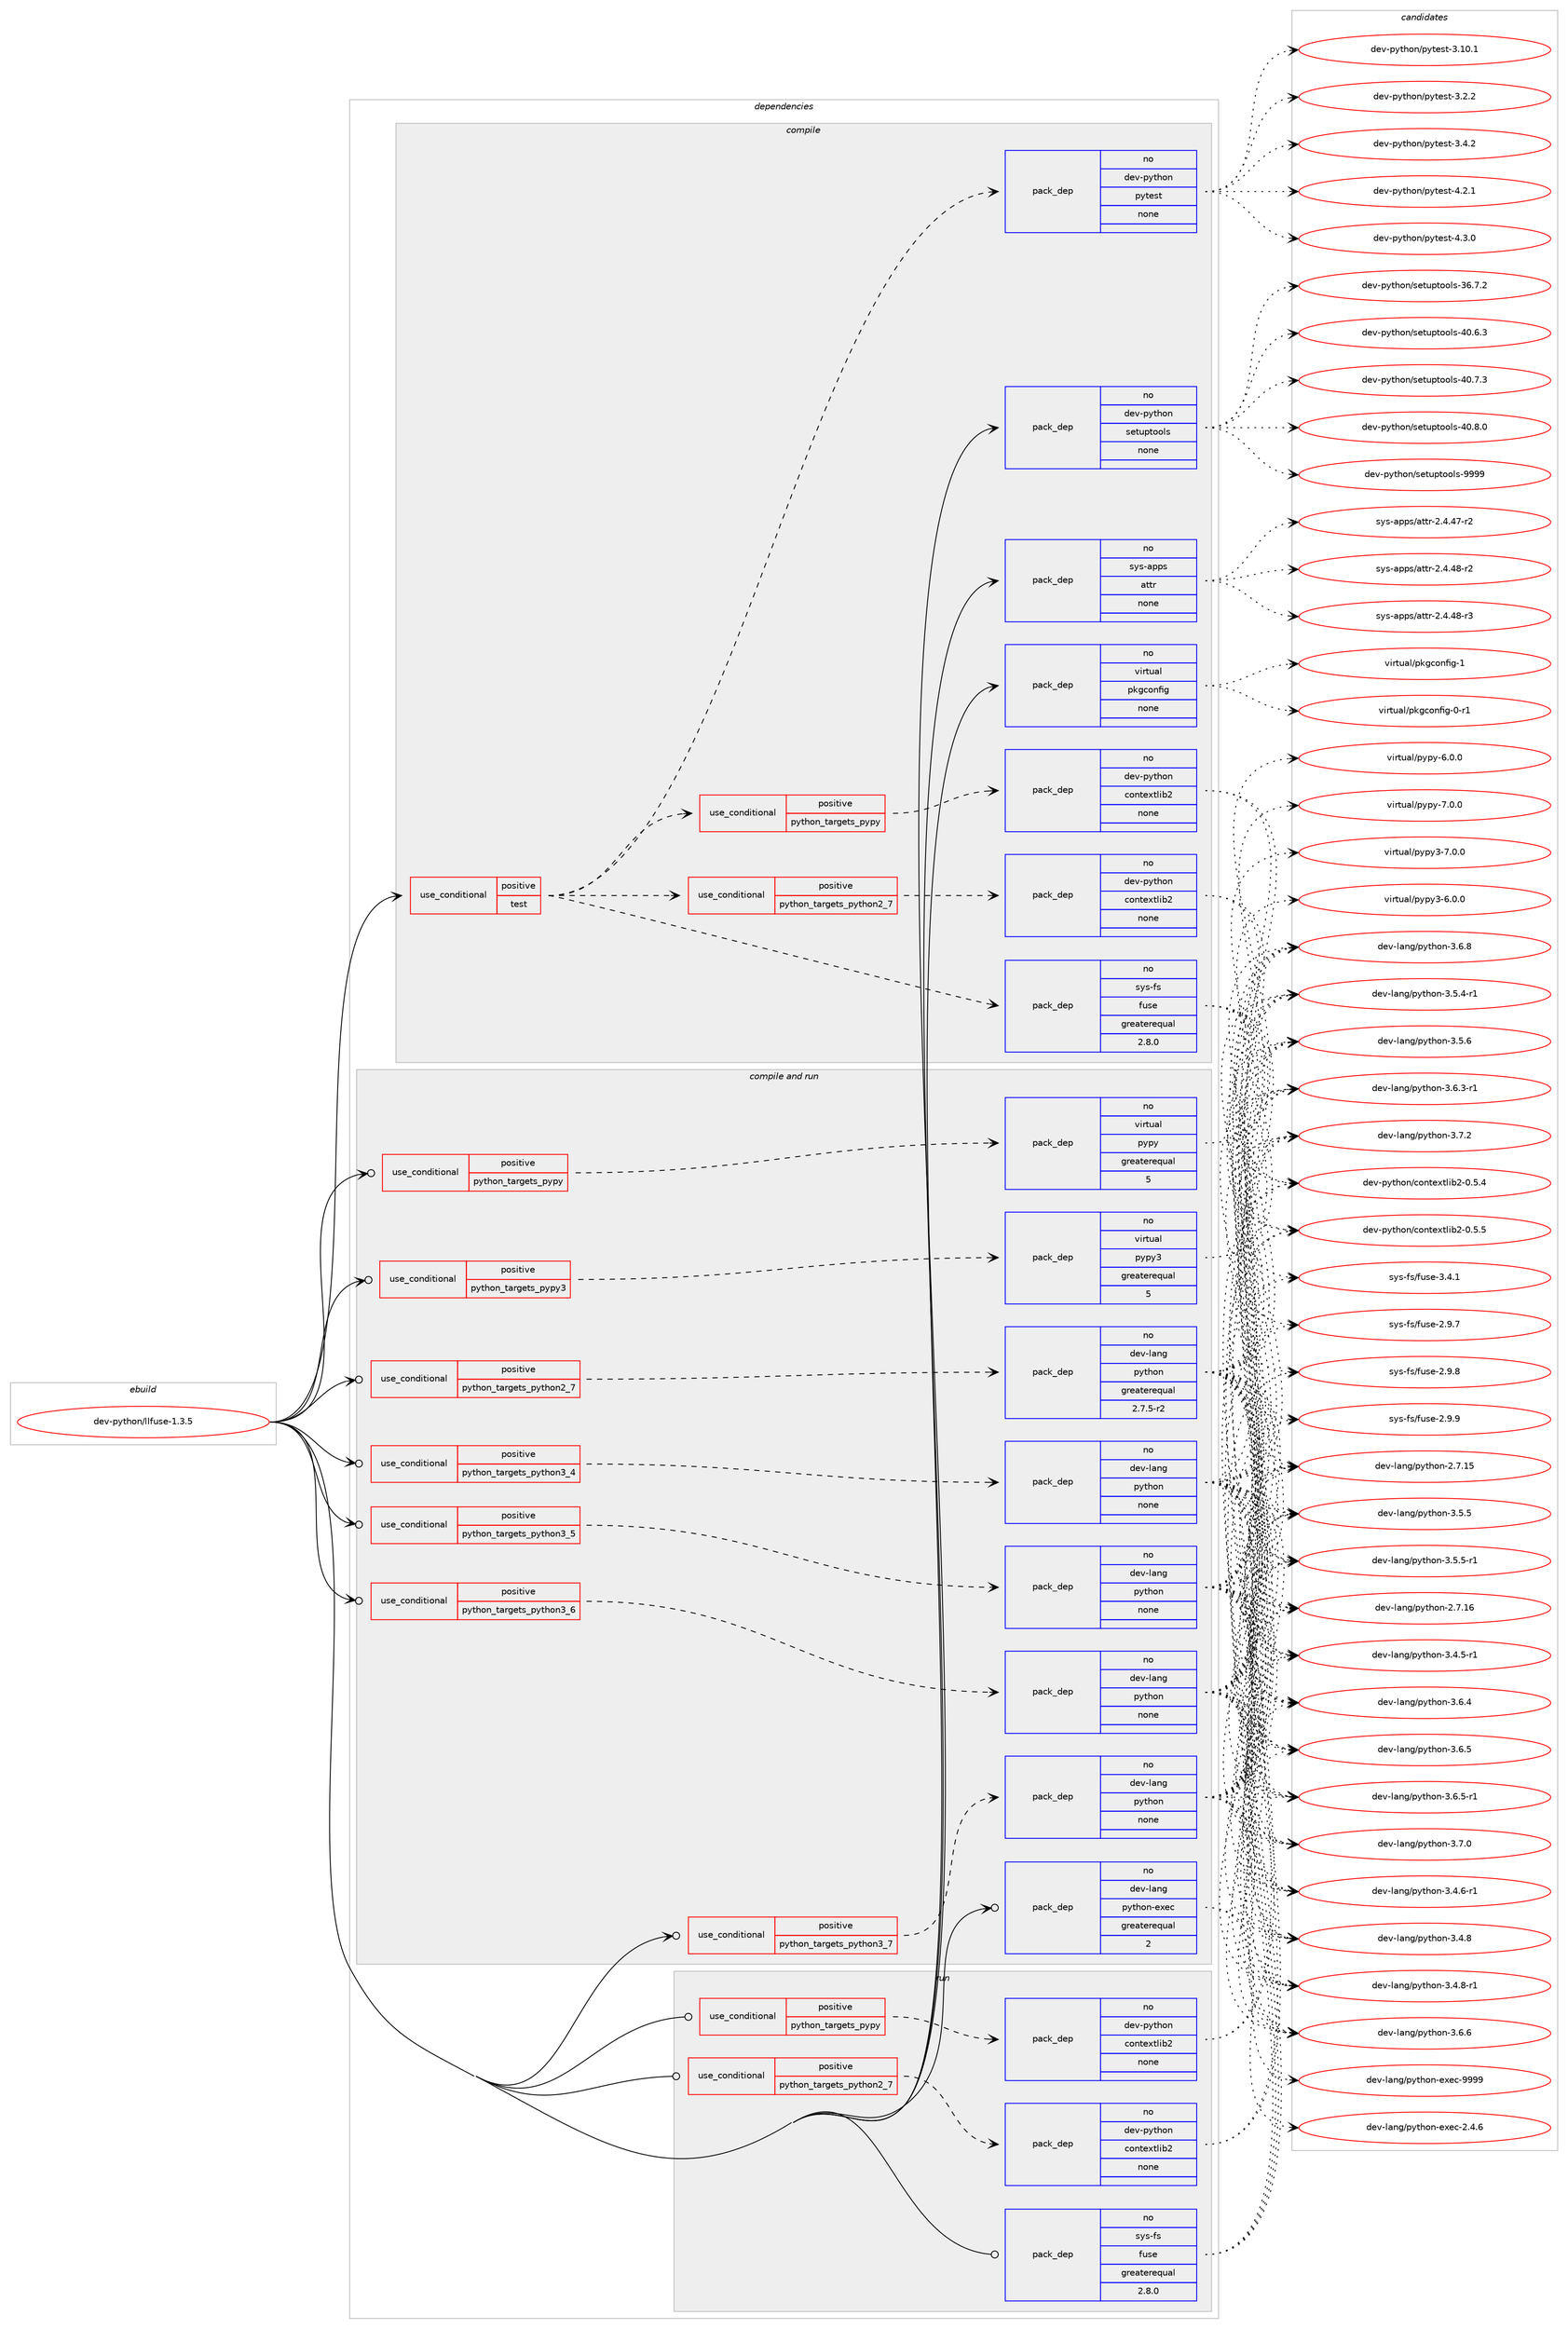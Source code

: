 digraph prolog {

# *************
# Graph options
# *************

newrank=true;
concentrate=true;
compound=true;
graph [rankdir=LR,fontname=Helvetica,fontsize=10,ranksep=1.5];#, ranksep=2.5, nodesep=0.2];
edge  [arrowhead=vee];
node  [fontname=Helvetica,fontsize=10];

# **********
# The ebuild
# **********

subgraph cluster_leftcol {
color=gray;
rank=same;
label=<<i>ebuild</i>>;
id [label="dev-python/llfuse-1.3.5", color=red, width=4, href="../dev-python/llfuse-1.3.5.svg"];
}

# ****************
# The dependencies
# ****************

subgraph cluster_midcol {
color=gray;
label=<<i>dependencies</i>>;
subgraph cluster_compile {
fillcolor="#eeeeee";
style=filled;
label=<<i>compile</i>>;
subgraph cond377004 {
dependency1417466 [label=<<TABLE BORDER="0" CELLBORDER="1" CELLSPACING="0" CELLPADDING="4"><TR><TD ROWSPAN="3" CELLPADDING="10">use_conditional</TD></TR><TR><TD>positive</TD></TR><TR><TD>test</TD></TR></TABLE>>, shape=none, color=red];
subgraph pack1017189 {
dependency1417467 [label=<<TABLE BORDER="0" CELLBORDER="1" CELLSPACING="0" CELLPADDING="4" WIDTH="220"><TR><TD ROWSPAN="6" CELLPADDING="30">pack_dep</TD></TR><TR><TD WIDTH="110">no</TD></TR><TR><TD>sys-fs</TD></TR><TR><TD>fuse</TD></TR><TR><TD>greaterequal</TD></TR><TR><TD>2.8.0</TD></TR></TABLE>>, shape=none, color=blue];
}
dependency1417466:e -> dependency1417467:w [weight=20,style="dashed",arrowhead="vee"];
subgraph cond377005 {
dependency1417468 [label=<<TABLE BORDER="0" CELLBORDER="1" CELLSPACING="0" CELLPADDING="4"><TR><TD ROWSPAN="3" CELLPADDING="10">use_conditional</TD></TR><TR><TD>positive</TD></TR><TR><TD>python_targets_pypy</TD></TR></TABLE>>, shape=none, color=red];
subgraph pack1017190 {
dependency1417469 [label=<<TABLE BORDER="0" CELLBORDER="1" CELLSPACING="0" CELLPADDING="4" WIDTH="220"><TR><TD ROWSPAN="6" CELLPADDING="30">pack_dep</TD></TR><TR><TD WIDTH="110">no</TD></TR><TR><TD>dev-python</TD></TR><TR><TD>contextlib2</TD></TR><TR><TD>none</TD></TR><TR><TD></TD></TR></TABLE>>, shape=none, color=blue];
}
dependency1417468:e -> dependency1417469:w [weight=20,style="dashed",arrowhead="vee"];
}
dependency1417466:e -> dependency1417468:w [weight=20,style="dashed",arrowhead="vee"];
subgraph cond377006 {
dependency1417470 [label=<<TABLE BORDER="0" CELLBORDER="1" CELLSPACING="0" CELLPADDING="4"><TR><TD ROWSPAN="3" CELLPADDING="10">use_conditional</TD></TR><TR><TD>positive</TD></TR><TR><TD>python_targets_python2_7</TD></TR></TABLE>>, shape=none, color=red];
subgraph pack1017191 {
dependency1417471 [label=<<TABLE BORDER="0" CELLBORDER="1" CELLSPACING="0" CELLPADDING="4" WIDTH="220"><TR><TD ROWSPAN="6" CELLPADDING="30">pack_dep</TD></TR><TR><TD WIDTH="110">no</TD></TR><TR><TD>dev-python</TD></TR><TR><TD>contextlib2</TD></TR><TR><TD>none</TD></TR><TR><TD></TD></TR></TABLE>>, shape=none, color=blue];
}
dependency1417470:e -> dependency1417471:w [weight=20,style="dashed",arrowhead="vee"];
}
dependency1417466:e -> dependency1417470:w [weight=20,style="dashed",arrowhead="vee"];
subgraph pack1017192 {
dependency1417472 [label=<<TABLE BORDER="0" CELLBORDER="1" CELLSPACING="0" CELLPADDING="4" WIDTH="220"><TR><TD ROWSPAN="6" CELLPADDING="30">pack_dep</TD></TR><TR><TD WIDTH="110">no</TD></TR><TR><TD>dev-python</TD></TR><TR><TD>pytest</TD></TR><TR><TD>none</TD></TR><TR><TD></TD></TR></TABLE>>, shape=none, color=blue];
}
dependency1417466:e -> dependency1417472:w [weight=20,style="dashed",arrowhead="vee"];
}
id:e -> dependency1417466:w [weight=20,style="solid",arrowhead="vee"];
subgraph pack1017193 {
dependency1417473 [label=<<TABLE BORDER="0" CELLBORDER="1" CELLSPACING="0" CELLPADDING="4" WIDTH="220"><TR><TD ROWSPAN="6" CELLPADDING="30">pack_dep</TD></TR><TR><TD WIDTH="110">no</TD></TR><TR><TD>dev-python</TD></TR><TR><TD>setuptools</TD></TR><TR><TD>none</TD></TR><TR><TD></TD></TR></TABLE>>, shape=none, color=blue];
}
id:e -> dependency1417473:w [weight=20,style="solid",arrowhead="vee"];
subgraph pack1017194 {
dependency1417474 [label=<<TABLE BORDER="0" CELLBORDER="1" CELLSPACING="0" CELLPADDING="4" WIDTH="220"><TR><TD ROWSPAN="6" CELLPADDING="30">pack_dep</TD></TR><TR><TD WIDTH="110">no</TD></TR><TR><TD>sys-apps</TD></TR><TR><TD>attr</TD></TR><TR><TD>none</TD></TR><TR><TD></TD></TR></TABLE>>, shape=none, color=blue];
}
id:e -> dependency1417474:w [weight=20,style="solid",arrowhead="vee"];
subgraph pack1017195 {
dependency1417475 [label=<<TABLE BORDER="0" CELLBORDER="1" CELLSPACING="0" CELLPADDING="4" WIDTH="220"><TR><TD ROWSPAN="6" CELLPADDING="30">pack_dep</TD></TR><TR><TD WIDTH="110">no</TD></TR><TR><TD>virtual</TD></TR><TR><TD>pkgconfig</TD></TR><TR><TD>none</TD></TR><TR><TD></TD></TR></TABLE>>, shape=none, color=blue];
}
id:e -> dependency1417475:w [weight=20,style="solid",arrowhead="vee"];
}
subgraph cluster_compileandrun {
fillcolor="#eeeeee";
style=filled;
label=<<i>compile and run</i>>;
subgraph cond377007 {
dependency1417476 [label=<<TABLE BORDER="0" CELLBORDER="1" CELLSPACING="0" CELLPADDING="4"><TR><TD ROWSPAN="3" CELLPADDING="10">use_conditional</TD></TR><TR><TD>positive</TD></TR><TR><TD>python_targets_pypy</TD></TR></TABLE>>, shape=none, color=red];
subgraph pack1017196 {
dependency1417477 [label=<<TABLE BORDER="0" CELLBORDER="1" CELLSPACING="0" CELLPADDING="4" WIDTH="220"><TR><TD ROWSPAN="6" CELLPADDING="30">pack_dep</TD></TR><TR><TD WIDTH="110">no</TD></TR><TR><TD>virtual</TD></TR><TR><TD>pypy</TD></TR><TR><TD>greaterequal</TD></TR><TR><TD>5</TD></TR></TABLE>>, shape=none, color=blue];
}
dependency1417476:e -> dependency1417477:w [weight=20,style="dashed",arrowhead="vee"];
}
id:e -> dependency1417476:w [weight=20,style="solid",arrowhead="odotvee"];
subgraph cond377008 {
dependency1417478 [label=<<TABLE BORDER="0" CELLBORDER="1" CELLSPACING="0" CELLPADDING="4"><TR><TD ROWSPAN="3" CELLPADDING="10">use_conditional</TD></TR><TR><TD>positive</TD></TR><TR><TD>python_targets_pypy3</TD></TR></TABLE>>, shape=none, color=red];
subgraph pack1017197 {
dependency1417479 [label=<<TABLE BORDER="0" CELLBORDER="1" CELLSPACING="0" CELLPADDING="4" WIDTH="220"><TR><TD ROWSPAN="6" CELLPADDING="30">pack_dep</TD></TR><TR><TD WIDTH="110">no</TD></TR><TR><TD>virtual</TD></TR><TR><TD>pypy3</TD></TR><TR><TD>greaterequal</TD></TR><TR><TD>5</TD></TR></TABLE>>, shape=none, color=blue];
}
dependency1417478:e -> dependency1417479:w [weight=20,style="dashed",arrowhead="vee"];
}
id:e -> dependency1417478:w [weight=20,style="solid",arrowhead="odotvee"];
subgraph cond377009 {
dependency1417480 [label=<<TABLE BORDER="0" CELLBORDER="1" CELLSPACING="0" CELLPADDING="4"><TR><TD ROWSPAN="3" CELLPADDING="10">use_conditional</TD></TR><TR><TD>positive</TD></TR><TR><TD>python_targets_python2_7</TD></TR></TABLE>>, shape=none, color=red];
subgraph pack1017198 {
dependency1417481 [label=<<TABLE BORDER="0" CELLBORDER="1" CELLSPACING="0" CELLPADDING="4" WIDTH="220"><TR><TD ROWSPAN="6" CELLPADDING="30">pack_dep</TD></TR><TR><TD WIDTH="110">no</TD></TR><TR><TD>dev-lang</TD></TR><TR><TD>python</TD></TR><TR><TD>greaterequal</TD></TR><TR><TD>2.7.5-r2</TD></TR></TABLE>>, shape=none, color=blue];
}
dependency1417480:e -> dependency1417481:w [weight=20,style="dashed",arrowhead="vee"];
}
id:e -> dependency1417480:w [weight=20,style="solid",arrowhead="odotvee"];
subgraph cond377010 {
dependency1417482 [label=<<TABLE BORDER="0" CELLBORDER="1" CELLSPACING="0" CELLPADDING="4"><TR><TD ROWSPAN="3" CELLPADDING="10">use_conditional</TD></TR><TR><TD>positive</TD></TR><TR><TD>python_targets_python3_4</TD></TR></TABLE>>, shape=none, color=red];
subgraph pack1017199 {
dependency1417483 [label=<<TABLE BORDER="0" CELLBORDER="1" CELLSPACING="0" CELLPADDING="4" WIDTH="220"><TR><TD ROWSPAN="6" CELLPADDING="30">pack_dep</TD></TR><TR><TD WIDTH="110">no</TD></TR><TR><TD>dev-lang</TD></TR><TR><TD>python</TD></TR><TR><TD>none</TD></TR><TR><TD></TD></TR></TABLE>>, shape=none, color=blue];
}
dependency1417482:e -> dependency1417483:w [weight=20,style="dashed",arrowhead="vee"];
}
id:e -> dependency1417482:w [weight=20,style="solid",arrowhead="odotvee"];
subgraph cond377011 {
dependency1417484 [label=<<TABLE BORDER="0" CELLBORDER="1" CELLSPACING="0" CELLPADDING="4"><TR><TD ROWSPAN="3" CELLPADDING="10">use_conditional</TD></TR><TR><TD>positive</TD></TR><TR><TD>python_targets_python3_5</TD></TR></TABLE>>, shape=none, color=red];
subgraph pack1017200 {
dependency1417485 [label=<<TABLE BORDER="0" CELLBORDER="1" CELLSPACING="0" CELLPADDING="4" WIDTH="220"><TR><TD ROWSPAN="6" CELLPADDING="30">pack_dep</TD></TR><TR><TD WIDTH="110">no</TD></TR><TR><TD>dev-lang</TD></TR><TR><TD>python</TD></TR><TR><TD>none</TD></TR><TR><TD></TD></TR></TABLE>>, shape=none, color=blue];
}
dependency1417484:e -> dependency1417485:w [weight=20,style="dashed",arrowhead="vee"];
}
id:e -> dependency1417484:w [weight=20,style="solid",arrowhead="odotvee"];
subgraph cond377012 {
dependency1417486 [label=<<TABLE BORDER="0" CELLBORDER="1" CELLSPACING="0" CELLPADDING="4"><TR><TD ROWSPAN="3" CELLPADDING="10">use_conditional</TD></TR><TR><TD>positive</TD></TR><TR><TD>python_targets_python3_6</TD></TR></TABLE>>, shape=none, color=red];
subgraph pack1017201 {
dependency1417487 [label=<<TABLE BORDER="0" CELLBORDER="1" CELLSPACING="0" CELLPADDING="4" WIDTH="220"><TR><TD ROWSPAN="6" CELLPADDING="30">pack_dep</TD></TR><TR><TD WIDTH="110">no</TD></TR><TR><TD>dev-lang</TD></TR><TR><TD>python</TD></TR><TR><TD>none</TD></TR><TR><TD></TD></TR></TABLE>>, shape=none, color=blue];
}
dependency1417486:e -> dependency1417487:w [weight=20,style="dashed",arrowhead="vee"];
}
id:e -> dependency1417486:w [weight=20,style="solid",arrowhead="odotvee"];
subgraph cond377013 {
dependency1417488 [label=<<TABLE BORDER="0" CELLBORDER="1" CELLSPACING="0" CELLPADDING="4"><TR><TD ROWSPAN="3" CELLPADDING="10">use_conditional</TD></TR><TR><TD>positive</TD></TR><TR><TD>python_targets_python3_7</TD></TR></TABLE>>, shape=none, color=red];
subgraph pack1017202 {
dependency1417489 [label=<<TABLE BORDER="0" CELLBORDER="1" CELLSPACING="0" CELLPADDING="4" WIDTH="220"><TR><TD ROWSPAN="6" CELLPADDING="30">pack_dep</TD></TR><TR><TD WIDTH="110">no</TD></TR><TR><TD>dev-lang</TD></TR><TR><TD>python</TD></TR><TR><TD>none</TD></TR><TR><TD></TD></TR></TABLE>>, shape=none, color=blue];
}
dependency1417488:e -> dependency1417489:w [weight=20,style="dashed",arrowhead="vee"];
}
id:e -> dependency1417488:w [weight=20,style="solid",arrowhead="odotvee"];
subgraph pack1017203 {
dependency1417490 [label=<<TABLE BORDER="0" CELLBORDER="1" CELLSPACING="0" CELLPADDING="4" WIDTH="220"><TR><TD ROWSPAN="6" CELLPADDING="30">pack_dep</TD></TR><TR><TD WIDTH="110">no</TD></TR><TR><TD>dev-lang</TD></TR><TR><TD>python-exec</TD></TR><TR><TD>greaterequal</TD></TR><TR><TD>2</TD></TR></TABLE>>, shape=none, color=blue];
}
id:e -> dependency1417490:w [weight=20,style="solid",arrowhead="odotvee"];
}
subgraph cluster_run {
fillcolor="#eeeeee";
style=filled;
label=<<i>run</i>>;
subgraph cond377014 {
dependency1417491 [label=<<TABLE BORDER="0" CELLBORDER="1" CELLSPACING="0" CELLPADDING="4"><TR><TD ROWSPAN="3" CELLPADDING="10">use_conditional</TD></TR><TR><TD>positive</TD></TR><TR><TD>python_targets_pypy</TD></TR></TABLE>>, shape=none, color=red];
subgraph pack1017204 {
dependency1417492 [label=<<TABLE BORDER="0" CELLBORDER="1" CELLSPACING="0" CELLPADDING="4" WIDTH="220"><TR><TD ROWSPAN="6" CELLPADDING="30">pack_dep</TD></TR><TR><TD WIDTH="110">no</TD></TR><TR><TD>dev-python</TD></TR><TR><TD>contextlib2</TD></TR><TR><TD>none</TD></TR><TR><TD></TD></TR></TABLE>>, shape=none, color=blue];
}
dependency1417491:e -> dependency1417492:w [weight=20,style="dashed",arrowhead="vee"];
}
id:e -> dependency1417491:w [weight=20,style="solid",arrowhead="odot"];
subgraph cond377015 {
dependency1417493 [label=<<TABLE BORDER="0" CELLBORDER="1" CELLSPACING="0" CELLPADDING="4"><TR><TD ROWSPAN="3" CELLPADDING="10">use_conditional</TD></TR><TR><TD>positive</TD></TR><TR><TD>python_targets_python2_7</TD></TR></TABLE>>, shape=none, color=red];
subgraph pack1017205 {
dependency1417494 [label=<<TABLE BORDER="0" CELLBORDER="1" CELLSPACING="0" CELLPADDING="4" WIDTH="220"><TR><TD ROWSPAN="6" CELLPADDING="30">pack_dep</TD></TR><TR><TD WIDTH="110">no</TD></TR><TR><TD>dev-python</TD></TR><TR><TD>contextlib2</TD></TR><TR><TD>none</TD></TR><TR><TD></TD></TR></TABLE>>, shape=none, color=blue];
}
dependency1417493:e -> dependency1417494:w [weight=20,style="dashed",arrowhead="vee"];
}
id:e -> dependency1417493:w [weight=20,style="solid",arrowhead="odot"];
subgraph pack1017206 {
dependency1417495 [label=<<TABLE BORDER="0" CELLBORDER="1" CELLSPACING="0" CELLPADDING="4" WIDTH="220"><TR><TD ROWSPAN="6" CELLPADDING="30">pack_dep</TD></TR><TR><TD WIDTH="110">no</TD></TR><TR><TD>sys-fs</TD></TR><TR><TD>fuse</TD></TR><TR><TD>greaterequal</TD></TR><TR><TD>2.8.0</TD></TR></TABLE>>, shape=none, color=blue];
}
id:e -> dependency1417495:w [weight=20,style="solid",arrowhead="odot"];
}
}

# **************
# The candidates
# **************

subgraph cluster_choices {
rank=same;
color=gray;
label=<<i>candidates</i>>;

subgraph choice1017189 {
color=black;
nodesep=1;
choice1151211154510211547102117115101455046574655 [label="sys-fs/fuse-2.9.7", color=red, width=4,href="../sys-fs/fuse-2.9.7.svg"];
choice1151211154510211547102117115101455046574656 [label="sys-fs/fuse-2.9.8", color=red, width=4,href="../sys-fs/fuse-2.9.8.svg"];
choice1151211154510211547102117115101455046574657 [label="sys-fs/fuse-2.9.9", color=red, width=4,href="../sys-fs/fuse-2.9.9.svg"];
choice1151211154510211547102117115101455146524649 [label="sys-fs/fuse-3.4.1", color=red, width=4,href="../sys-fs/fuse-3.4.1.svg"];
dependency1417467:e -> choice1151211154510211547102117115101455046574655:w [style=dotted,weight="100"];
dependency1417467:e -> choice1151211154510211547102117115101455046574656:w [style=dotted,weight="100"];
dependency1417467:e -> choice1151211154510211547102117115101455046574657:w [style=dotted,weight="100"];
dependency1417467:e -> choice1151211154510211547102117115101455146524649:w [style=dotted,weight="100"];
}
subgraph choice1017190 {
color=black;
nodesep=1;
choice1001011184511212111610411111047991111101161011201161081059850454846534652 [label="dev-python/contextlib2-0.5.4", color=red, width=4,href="../dev-python/contextlib2-0.5.4.svg"];
choice1001011184511212111610411111047991111101161011201161081059850454846534653 [label="dev-python/contextlib2-0.5.5", color=red, width=4,href="../dev-python/contextlib2-0.5.5.svg"];
dependency1417469:e -> choice1001011184511212111610411111047991111101161011201161081059850454846534652:w [style=dotted,weight="100"];
dependency1417469:e -> choice1001011184511212111610411111047991111101161011201161081059850454846534653:w [style=dotted,weight="100"];
}
subgraph choice1017191 {
color=black;
nodesep=1;
choice1001011184511212111610411111047991111101161011201161081059850454846534652 [label="dev-python/contextlib2-0.5.4", color=red, width=4,href="../dev-python/contextlib2-0.5.4.svg"];
choice1001011184511212111610411111047991111101161011201161081059850454846534653 [label="dev-python/contextlib2-0.5.5", color=red, width=4,href="../dev-python/contextlib2-0.5.5.svg"];
dependency1417471:e -> choice1001011184511212111610411111047991111101161011201161081059850454846534652:w [style=dotted,weight="100"];
dependency1417471:e -> choice1001011184511212111610411111047991111101161011201161081059850454846534653:w [style=dotted,weight="100"];
}
subgraph choice1017192 {
color=black;
nodesep=1;
choice100101118451121211161041111104711212111610111511645514649484649 [label="dev-python/pytest-3.10.1", color=red, width=4,href="../dev-python/pytest-3.10.1.svg"];
choice1001011184511212111610411111047112121116101115116455146504650 [label="dev-python/pytest-3.2.2", color=red, width=4,href="../dev-python/pytest-3.2.2.svg"];
choice1001011184511212111610411111047112121116101115116455146524650 [label="dev-python/pytest-3.4.2", color=red, width=4,href="../dev-python/pytest-3.4.2.svg"];
choice1001011184511212111610411111047112121116101115116455246504649 [label="dev-python/pytest-4.2.1", color=red, width=4,href="../dev-python/pytest-4.2.1.svg"];
choice1001011184511212111610411111047112121116101115116455246514648 [label="dev-python/pytest-4.3.0", color=red, width=4,href="../dev-python/pytest-4.3.0.svg"];
dependency1417472:e -> choice100101118451121211161041111104711212111610111511645514649484649:w [style=dotted,weight="100"];
dependency1417472:e -> choice1001011184511212111610411111047112121116101115116455146504650:w [style=dotted,weight="100"];
dependency1417472:e -> choice1001011184511212111610411111047112121116101115116455146524650:w [style=dotted,weight="100"];
dependency1417472:e -> choice1001011184511212111610411111047112121116101115116455246504649:w [style=dotted,weight="100"];
dependency1417472:e -> choice1001011184511212111610411111047112121116101115116455246514648:w [style=dotted,weight="100"];
}
subgraph choice1017193 {
color=black;
nodesep=1;
choice100101118451121211161041111104711510111611711211611111110811545515446554650 [label="dev-python/setuptools-36.7.2", color=red, width=4,href="../dev-python/setuptools-36.7.2.svg"];
choice100101118451121211161041111104711510111611711211611111110811545524846544651 [label="dev-python/setuptools-40.6.3", color=red, width=4,href="../dev-python/setuptools-40.6.3.svg"];
choice100101118451121211161041111104711510111611711211611111110811545524846554651 [label="dev-python/setuptools-40.7.3", color=red, width=4,href="../dev-python/setuptools-40.7.3.svg"];
choice100101118451121211161041111104711510111611711211611111110811545524846564648 [label="dev-python/setuptools-40.8.0", color=red, width=4,href="../dev-python/setuptools-40.8.0.svg"];
choice10010111845112121116104111110471151011161171121161111111081154557575757 [label="dev-python/setuptools-9999", color=red, width=4,href="../dev-python/setuptools-9999.svg"];
dependency1417473:e -> choice100101118451121211161041111104711510111611711211611111110811545515446554650:w [style=dotted,weight="100"];
dependency1417473:e -> choice100101118451121211161041111104711510111611711211611111110811545524846544651:w [style=dotted,weight="100"];
dependency1417473:e -> choice100101118451121211161041111104711510111611711211611111110811545524846554651:w [style=dotted,weight="100"];
dependency1417473:e -> choice100101118451121211161041111104711510111611711211611111110811545524846564648:w [style=dotted,weight="100"];
dependency1417473:e -> choice10010111845112121116104111110471151011161171121161111111081154557575757:w [style=dotted,weight="100"];
}
subgraph choice1017194 {
color=black;
nodesep=1;
choice11512111545971121121154797116116114455046524652554511450 [label="sys-apps/attr-2.4.47-r2", color=red, width=4,href="../sys-apps/attr-2.4.47-r2.svg"];
choice11512111545971121121154797116116114455046524652564511450 [label="sys-apps/attr-2.4.48-r2", color=red, width=4,href="../sys-apps/attr-2.4.48-r2.svg"];
choice11512111545971121121154797116116114455046524652564511451 [label="sys-apps/attr-2.4.48-r3", color=red, width=4,href="../sys-apps/attr-2.4.48-r3.svg"];
dependency1417474:e -> choice11512111545971121121154797116116114455046524652554511450:w [style=dotted,weight="100"];
dependency1417474:e -> choice11512111545971121121154797116116114455046524652564511450:w [style=dotted,weight="100"];
dependency1417474:e -> choice11512111545971121121154797116116114455046524652564511451:w [style=dotted,weight="100"];
}
subgraph choice1017195 {
color=black;
nodesep=1;
choice11810511411611797108471121071039911111010210510345484511449 [label="virtual/pkgconfig-0-r1", color=red, width=4,href="../virtual/pkgconfig-0-r1.svg"];
choice1181051141161179710847112107103991111101021051034549 [label="virtual/pkgconfig-1", color=red, width=4,href="../virtual/pkgconfig-1.svg"];
dependency1417475:e -> choice11810511411611797108471121071039911111010210510345484511449:w [style=dotted,weight="100"];
dependency1417475:e -> choice1181051141161179710847112107103991111101021051034549:w [style=dotted,weight="100"];
}
subgraph choice1017196 {
color=black;
nodesep=1;
choice1181051141161179710847112121112121455446484648 [label="virtual/pypy-6.0.0", color=red, width=4,href="../virtual/pypy-6.0.0.svg"];
choice1181051141161179710847112121112121455546484648 [label="virtual/pypy-7.0.0", color=red, width=4,href="../virtual/pypy-7.0.0.svg"];
dependency1417477:e -> choice1181051141161179710847112121112121455446484648:w [style=dotted,weight="100"];
dependency1417477:e -> choice1181051141161179710847112121112121455546484648:w [style=dotted,weight="100"];
}
subgraph choice1017197 {
color=black;
nodesep=1;
choice118105114116117971084711212111212151455446484648 [label="virtual/pypy3-6.0.0", color=red, width=4,href="../virtual/pypy3-6.0.0.svg"];
choice118105114116117971084711212111212151455546484648 [label="virtual/pypy3-7.0.0", color=red, width=4,href="../virtual/pypy3-7.0.0.svg"];
dependency1417479:e -> choice118105114116117971084711212111212151455446484648:w [style=dotted,weight="100"];
dependency1417479:e -> choice118105114116117971084711212111212151455546484648:w [style=dotted,weight="100"];
}
subgraph choice1017198 {
color=black;
nodesep=1;
choice10010111845108971101034711212111610411111045504655464953 [label="dev-lang/python-2.7.15", color=red, width=4,href="../dev-lang/python-2.7.15.svg"];
choice10010111845108971101034711212111610411111045504655464954 [label="dev-lang/python-2.7.16", color=red, width=4,href="../dev-lang/python-2.7.16.svg"];
choice1001011184510897110103471121211161041111104551465246534511449 [label="dev-lang/python-3.4.5-r1", color=red, width=4,href="../dev-lang/python-3.4.5-r1.svg"];
choice1001011184510897110103471121211161041111104551465246544511449 [label="dev-lang/python-3.4.6-r1", color=red, width=4,href="../dev-lang/python-3.4.6-r1.svg"];
choice100101118451089711010347112121116104111110455146524656 [label="dev-lang/python-3.4.8", color=red, width=4,href="../dev-lang/python-3.4.8.svg"];
choice1001011184510897110103471121211161041111104551465246564511449 [label="dev-lang/python-3.4.8-r1", color=red, width=4,href="../dev-lang/python-3.4.8-r1.svg"];
choice1001011184510897110103471121211161041111104551465346524511449 [label="dev-lang/python-3.5.4-r1", color=red, width=4,href="../dev-lang/python-3.5.4-r1.svg"];
choice100101118451089711010347112121116104111110455146534653 [label="dev-lang/python-3.5.5", color=red, width=4,href="../dev-lang/python-3.5.5.svg"];
choice1001011184510897110103471121211161041111104551465346534511449 [label="dev-lang/python-3.5.5-r1", color=red, width=4,href="../dev-lang/python-3.5.5-r1.svg"];
choice100101118451089711010347112121116104111110455146534654 [label="dev-lang/python-3.5.6", color=red, width=4,href="../dev-lang/python-3.5.6.svg"];
choice1001011184510897110103471121211161041111104551465446514511449 [label="dev-lang/python-3.6.3-r1", color=red, width=4,href="../dev-lang/python-3.6.3-r1.svg"];
choice100101118451089711010347112121116104111110455146544652 [label="dev-lang/python-3.6.4", color=red, width=4,href="../dev-lang/python-3.6.4.svg"];
choice100101118451089711010347112121116104111110455146544653 [label="dev-lang/python-3.6.5", color=red, width=4,href="../dev-lang/python-3.6.5.svg"];
choice1001011184510897110103471121211161041111104551465446534511449 [label="dev-lang/python-3.6.5-r1", color=red, width=4,href="../dev-lang/python-3.6.5-r1.svg"];
choice100101118451089711010347112121116104111110455146544654 [label="dev-lang/python-3.6.6", color=red, width=4,href="../dev-lang/python-3.6.6.svg"];
choice100101118451089711010347112121116104111110455146544656 [label="dev-lang/python-3.6.8", color=red, width=4,href="../dev-lang/python-3.6.8.svg"];
choice100101118451089711010347112121116104111110455146554648 [label="dev-lang/python-3.7.0", color=red, width=4,href="../dev-lang/python-3.7.0.svg"];
choice100101118451089711010347112121116104111110455146554650 [label="dev-lang/python-3.7.2", color=red, width=4,href="../dev-lang/python-3.7.2.svg"];
dependency1417481:e -> choice10010111845108971101034711212111610411111045504655464953:w [style=dotted,weight="100"];
dependency1417481:e -> choice10010111845108971101034711212111610411111045504655464954:w [style=dotted,weight="100"];
dependency1417481:e -> choice1001011184510897110103471121211161041111104551465246534511449:w [style=dotted,weight="100"];
dependency1417481:e -> choice1001011184510897110103471121211161041111104551465246544511449:w [style=dotted,weight="100"];
dependency1417481:e -> choice100101118451089711010347112121116104111110455146524656:w [style=dotted,weight="100"];
dependency1417481:e -> choice1001011184510897110103471121211161041111104551465246564511449:w [style=dotted,weight="100"];
dependency1417481:e -> choice1001011184510897110103471121211161041111104551465346524511449:w [style=dotted,weight="100"];
dependency1417481:e -> choice100101118451089711010347112121116104111110455146534653:w [style=dotted,weight="100"];
dependency1417481:e -> choice1001011184510897110103471121211161041111104551465346534511449:w [style=dotted,weight="100"];
dependency1417481:e -> choice100101118451089711010347112121116104111110455146534654:w [style=dotted,weight="100"];
dependency1417481:e -> choice1001011184510897110103471121211161041111104551465446514511449:w [style=dotted,weight="100"];
dependency1417481:e -> choice100101118451089711010347112121116104111110455146544652:w [style=dotted,weight="100"];
dependency1417481:e -> choice100101118451089711010347112121116104111110455146544653:w [style=dotted,weight="100"];
dependency1417481:e -> choice1001011184510897110103471121211161041111104551465446534511449:w [style=dotted,weight="100"];
dependency1417481:e -> choice100101118451089711010347112121116104111110455146544654:w [style=dotted,weight="100"];
dependency1417481:e -> choice100101118451089711010347112121116104111110455146544656:w [style=dotted,weight="100"];
dependency1417481:e -> choice100101118451089711010347112121116104111110455146554648:w [style=dotted,weight="100"];
dependency1417481:e -> choice100101118451089711010347112121116104111110455146554650:w [style=dotted,weight="100"];
}
subgraph choice1017199 {
color=black;
nodesep=1;
choice10010111845108971101034711212111610411111045504655464953 [label="dev-lang/python-2.7.15", color=red, width=4,href="../dev-lang/python-2.7.15.svg"];
choice10010111845108971101034711212111610411111045504655464954 [label="dev-lang/python-2.7.16", color=red, width=4,href="../dev-lang/python-2.7.16.svg"];
choice1001011184510897110103471121211161041111104551465246534511449 [label="dev-lang/python-3.4.5-r1", color=red, width=4,href="../dev-lang/python-3.4.5-r1.svg"];
choice1001011184510897110103471121211161041111104551465246544511449 [label="dev-lang/python-3.4.6-r1", color=red, width=4,href="../dev-lang/python-3.4.6-r1.svg"];
choice100101118451089711010347112121116104111110455146524656 [label="dev-lang/python-3.4.8", color=red, width=4,href="../dev-lang/python-3.4.8.svg"];
choice1001011184510897110103471121211161041111104551465246564511449 [label="dev-lang/python-3.4.8-r1", color=red, width=4,href="../dev-lang/python-3.4.8-r1.svg"];
choice1001011184510897110103471121211161041111104551465346524511449 [label="dev-lang/python-3.5.4-r1", color=red, width=4,href="../dev-lang/python-3.5.4-r1.svg"];
choice100101118451089711010347112121116104111110455146534653 [label="dev-lang/python-3.5.5", color=red, width=4,href="../dev-lang/python-3.5.5.svg"];
choice1001011184510897110103471121211161041111104551465346534511449 [label="dev-lang/python-3.5.5-r1", color=red, width=4,href="../dev-lang/python-3.5.5-r1.svg"];
choice100101118451089711010347112121116104111110455146534654 [label="dev-lang/python-3.5.6", color=red, width=4,href="../dev-lang/python-3.5.6.svg"];
choice1001011184510897110103471121211161041111104551465446514511449 [label="dev-lang/python-3.6.3-r1", color=red, width=4,href="../dev-lang/python-3.6.3-r1.svg"];
choice100101118451089711010347112121116104111110455146544652 [label="dev-lang/python-3.6.4", color=red, width=4,href="../dev-lang/python-3.6.4.svg"];
choice100101118451089711010347112121116104111110455146544653 [label="dev-lang/python-3.6.5", color=red, width=4,href="../dev-lang/python-3.6.5.svg"];
choice1001011184510897110103471121211161041111104551465446534511449 [label="dev-lang/python-3.6.5-r1", color=red, width=4,href="../dev-lang/python-3.6.5-r1.svg"];
choice100101118451089711010347112121116104111110455146544654 [label="dev-lang/python-3.6.6", color=red, width=4,href="../dev-lang/python-3.6.6.svg"];
choice100101118451089711010347112121116104111110455146544656 [label="dev-lang/python-3.6.8", color=red, width=4,href="../dev-lang/python-3.6.8.svg"];
choice100101118451089711010347112121116104111110455146554648 [label="dev-lang/python-3.7.0", color=red, width=4,href="../dev-lang/python-3.7.0.svg"];
choice100101118451089711010347112121116104111110455146554650 [label="dev-lang/python-3.7.2", color=red, width=4,href="../dev-lang/python-3.7.2.svg"];
dependency1417483:e -> choice10010111845108971101034711212111610411111045504655464953:w [style=dotted,weight="100"];
dependency1417483:e -> choice10010111845108971101034711212111610411111045504655464954:w [style=dotted,weight="100"];
dependency1417483:e -> choice1001011184510897110103471121211161041111104551465246534511449:w [style=dotted,weight="100"];
dependency1417483:e -> choice1001011184510897110103471121211161041111104551465246544511449:w [style=dotted,weight="100"];
dependency1417483:e -> choice100101118451089711010347112121116104111110455146524656:w [style=dotted,weight="100"];
dependency1417483:e -> choice1001011184510897110103471121211161041111104551465246564511449:w [style=dotted,weight="100"];
dependency1417483:e -> choice1001011184510897110103471121211161041111104551465346524511449:w [style=dotted,weight="100"];
dependency1417483:e -> choice100101118451089711010347112121116104111110455146534653:w [style=dotted,weight="100"];
dependency1417483:e -> choice1001011184510897110103471121211161041111104551465346534511449:w [style=dotted,weight="100"];
dependency1417483:e -> choice100101118451089711010347112121116104111110455146534654:w [style=dotted,weight="100"];
dependency1417483:e -> choice1001011184510897110103471121211161041111104551465446514511449:w [style=dotted,weight="100"];
dependency1417483:e -> choice100101118451089711010347112121116104111110455146544652:w [style=dotted,weight="100"];
dependency1417483:e -> choice100101118451089711010347112121116104111110455146544653:w [style=dotted,weight="100"];
dependency1417483:e -> choice1001011184510897110103471121211161041111104551465446534511449:w [style=dotted,weight="100"];
dependency1417483:e -> choice100101118451089711010347112121116104111110455146544654:w [style=dotted,weight="100"];
dependency1417483:e -> choice100101118451089711010347112121116104111110455146544656:w [style=dotted,weight="100"];
dependency1417483:e -> choice100101118451089711010347112121116104111110455146554648:w [style=dotted,weight="100"];
dependency1417483:e -> choice100101118451089711010347112121116104111110455146554650:w [style=dotted,weight="100"];
}
subgraph choice1017200 {
color=black;
nodesep=1;
choice10010111845108971101034711212111610411111045504655464953 [label="dev-lang/python-2.7.15", color=red, width=4,href="../dev-lang/python-2.7.15.svg"];
choice10010111845108971101034711212111610411111045504655464954 [label="dev-lang/python-2.7.16", color=red, width=4,href="../dev-lang/python-2.7.16.svg"];
choice1001011184510897110103471121211161041111104551465246534511449 [label="dev-lang/python-3.4.5-r1", color=red, width=4,href="../dev-lang/python-3.4.5-r1.svg"];
choice1001011184510897110103471121211161041111104551465246544511449 [label="dev-lang/python-3.4.6-r1", color=red, width=4,href="../dev-lang/python-3.4.6-r1.svg"];
choice100101118451089711010347112121116104111110455146524656 [label="dev-lang/python-3.4.8", color=red, width=4,href="../dev-lang/python-3.4.8.svg"];
choice1001011184510897110103471121211161041111104551465246564511449 [label="dev-lang/python-3.4.8-r1", color=red, width=4,href="../dev-lang/python-3.4.8-r1.svg"];
choice1001011184510897110103471121211161041111104551465346524511449 [label="dev-lang/python-3.5.4-r1", color=red, width=4,href="../dev-lang/python-3.5.4-r1.svg"];
choice100101118451089711010347112121116104111110455146534653 [label="dev-lang/python-3.5.5", color=red, width=4,href="../dev-lang/python-3.5.5.svg"];
choice1001011184510897110103471121211161041111104551465346534511449 [label="dev-lang/python-3.5.5-r1", color=red, width=4,href="../dev-lang/python-3.5.5-r1.svg"];
choice100101118451089711010347112121116104111110455146534654 [label="dev-lang/python-3.5.6", color=red, width=4,href="../dev-lang/python-3.5.6.svg"];
choice1001011184510897110103471121211161041111104551465446514511449 [label="dev-lang/python-3.6.3-r1", color=red, width=4,href="../dev-lang/python-3.6.3-r1.svg"];
choice100101118451089711010347112121116104111110455146544652 [label="dev-lang/python-3.6.4", color=red, width=4,href="../dev-lang/python-3.6.4.svg"];
choice100101118451089711010347112121116104111110455146544653 [label="dev-lang/python-3.6.5", color=red, width=4,href="../dev-lang/python-3.6.5.svg"];
choice1001011184510897110103471121211161041111104551465446534511449 [label="dev-lang/python-3.6.5-r1", color=red, width=4,href="../dev-lang/python-3.6.5-r1.svg"];
choice100101118451089711010347112121116104111110455146544654 [label="dev-lang/python-3.6.6", color=red, width=4,href="../dev-lang/python-3.6.6.svg"];
choice100101118451089711010347112121116104111110455146544656 [label="dev-lang/python-3.6.8", color=red, width=4,href="../dev-lang/python-3.6.8.svg"];
choice100101118451089711010347112121116104111110455146554648 [label="dev-lang/python-3.7.0", color=red, width=4,href="../dev-lang/python-3.7.0.svg"];
choice100101118451089711010347112121116104111110455146554650 [label="dev-lang/python-3.7.2", color=red, width=4,href="../dev-lang/python-3.7.2.svg"];
dependency1417485:e -> choice10010111845108971101034711212111610411111045504655464953:w [style=dotted,weight="100"];
dependency1417485:e -> choice10010111845108971101034711212111610411111045504655464954:w [style=dotted,weight="100"];
dependency1417485:e -> choice1001011184510897110103471121211161041111104551465246534511449:w [style=dotted,weight="100"];
dependency1417485:e -> choice1001011184510897110103471121211161041111104551465246544511449:w [style=dotted,weight="100"];
dependency1417485:e -> choice100101118451089711010347112121116104111110455146524656:w [style=dotted,weight="100"];
dependency1417485:e -> choice1001011184510897110103471121211161041111104551465246564511449:w [style=dotted,weight="100"];
dependency1417485:e -> choice1001011184510897110103471121211161041111104551465346524511449:w [style=dotted,weight="100"];
dependency1417485:e -> choice100101118451089711010347112121116104111110455146534653:w [style=dotted,weight="100"];
dependency1417485:e -> choice1001011184510897110103471121211161041111104551465346534511449:w [style=dotted,weight="100"];
dependency1417485:e -> choice100101118451089711010347112121116104111110455146534654:w [style=dotted,weight="100"];
dependency1417485:e -> choice1001011184510897110103471121211161041111104551465446514511449:w [style=dotted,weight="100"];
dependency1417485:e -> choice100101118451089711010347112121116104111110455146544652:w [style=dotted,weight="100"];
dependency1417485:e -> choice100101118451089711010347112121116104111110455146544653:w [style=dotted,weight="100"];
dependency1417485:e -> choice1001011184510897110103471121211161041111104551465446534511449:w [style=dotted,weight="100"];
dependency1417485:e -> choice100101118451089711010347112121116104111110455146544654:w [style=dotted,weight="100"];
dependency1417485:e -> choice100101118451089711010347112121116104111110455146544656:w [style=dotted,weight="100"];
dependency1417485:e -> choice100101118451089711010347112121116104111110455146554648:w [style=dotted,weight="100"];
dependency1417485:e -> choice100101118451089711010347112121116104111110455146554650:w [style=dotted,weight="100"];
}
subgraph choice1017201 {
color=black;
nodesep=1;
choice10010111845108971101034711212111610411111045504655464953 [label="dev-lang/python-2.7.15", color=red, width=4,href="../dev-lang/python-2.7.15.svg"];
choice10010111845108971101034711212111610411111045504655464954 [label="dev-lang/python-2.7.16", color=red, width=4,href="../dev-lang/python-2.7.16.svg"];
choice1001011184510897110103471121211161041111104551465246534511449 [label="dev-lang/python-3.4.5-r1", color=red, width=4,href="../dev-lang/python-3.4.5-r1.svg"];
choice1001011184510897110103471121211161041111104551465246544511449 [label="dev-lang/python-3.4.6-r1", color=red, width=4,href="../dev-lang/python-3.4.6-r1.svg"];
choice100101118451089711010347112121116104111110455146524656 [label="dev-lang/python-3.4.8", color=red, width=4,href="../dev-lang/python-3.4.8.svg"];
choice1001011184510897110103471121211161041111104551465246564511449 [label="dev-lang/python-3.4.8-r1", color=red, width=4,href="../dev-lang/python-3.4.8-r1.svg"];
choice1001011184510897110103471121211161041111104551465346524511449 [label="dev-lang/python-3.5.4-r1", color=red, width=4,href="../dev-lang/python-3.5.4-r1.svg"];
choice100101118451089711010347112121116104111110455146534653 [label="dev-lang/python-3.5.5", color=red, width=4,href="../dev-lang/python-3.5.5.svg"];
choice1001011184510897110103471121211161041111104551465346534511449 [label="dev-lang/python-3.5.5-r1", color=red, width=4,href="../dev-lang/python-3.5.5-r1.svg"];
choice100101118451089711010347112121116104111110455146534654 [label="dev-lang/python-3.5.6", color=red, width=4,href="../dev-lang/python-3.5.6.svg"];
choice1001011184510897110103471121211161041111104551465446514511449 [label="dev-lang/python-3.6.3-r1", color=red, width=4,href="../dev-lang/python-3.6.3-r1.svg"];
choice100101118451089711010347112121116104111110455146544652 [label="dev-lang/python-3.6.4", color=red, width=4,href="../dev-lang/python-3.6.4.svg"];
choice100101118451089711010347112121116104111110455146544653 [label="dev-lang/python-3.6.5", color=red, width=4,href="../dev-lang/python-3.6.5.svg"];
choice1001011184510897110103471121211161041111104551465446534511449 [label="dev-lang/python-3.6.5-r1", color=red, width=4,href="../dev-lang/python-3.6.5-r1.svg"];
choice100101118451089711010347112121116104111110455146544654 [label="dev-lang/python-3.6.6", color=red, width=4,href="../dev-lang/python-3.6.6.svg"];
choice100101118451089711010347112121116104111110455146544656 [label="dev-lang/python-3.6.8", color=red, width=4,href="../dev-lang/python-3.6.8.svg"];
choice100101118451089711010347112121116104111110455146554648 [label="dev-lang/python-3.7.0", color=red, width=4,href="../dev-lang/python-3.7.0.svg"];
choice100101118451089711010347112121116104111110455146554650 [label="dev-lang/python-3.7.2", color=red, width=4,href="../dev-lang/python-3.7.2.svg"];
dependency1417487:e -> choice10010111845108971101034711212111610411111045504655464953:w [style=dotted,weight="100"];
dependency1417487:e -> choice10010111845108971101034711212111610411111045504655464954:w [style=dotted,weight="100"];
dependency1417487:e -> choice1001011184510897110103471121211161041111104551465246534511449:w [style=dotted,weight="100"];
dependency1417487:e -> choice1001011184510897110103471121211161041111104551465246544511449:w [style=dotted,weight="100"];
dependency1417487:e -> choice100101118451089711010347112121116104111110455146524656:w [style=dotted,weight="100"];
dependency1417487:e -> choice1001011184510897110103471121211161041111104551465246564511449:w [style=dotted,weight="100"];
dependency1417487:e -> choice1001011184510897110103471121211161041111104551465346524511449:w [style=dotted,weight="100"];
dependency1417487:e -> choice100101118451089711010347112121116104111110455146534653:w [style=dotted,weight="100"];
dependency1417487:e -> choice1001011184510897110103471121211161041111104551465346534511449:w [style=dotted,weight="100"];
dependency1417487:e -> choice100101118451089711010347112121116104111110455146534654:w [style=dotted,weight="100"];
dependency1417487:e -> choice1001011184510897110103471121211161041111104551465446514511449:w [style=dotted,weight="100"];
dependency1417487:e -> choice100101118451089711010347112121116104111110455146544652:w [style=dotted,weight="100"];
dependency1417487:e -> choice100101118451089711010347112121116104111110455146544653:w [style=dotted,weight="100"];
dependency1417487:e -> choice1001011184510897110103471121211161041111104551465446534511449:w [style=dotted,weight="100"];
dependency1417487:e -> choice100101118451089711010347112121116104111110455146544654:w [style=dotted,weight="100"];
dependency1417487:e -> choice100101118451089711010347112121116104111110455146544656:w [style=dotted,weight="100"];
dependency1417487:e -> choice100101118451089711010347112121116104111110455146554648:w [style=dotted,weight="100"];
dependency1417487:e -> choice100101118451089711010347112121116104111110455146554650:w [style=dotted,weight="100"];
}
subgraph choice1017202 {
color=black;
nodesep=1;
choice10010111845108971101034711212111610411111045504655464953 [label="dev-lang/python-2.7.15", color=red, width=4,href="../dev-lang/python-2.7.15.svg"];
choice10010111845108971101034711212111610411111045504655464954 [label="dev-lang/python-2.7.16", color=red, width=4,href="../dev-lang/python-2.7.16.svg"];
choice1001011184510897110103471121211161041111104551465246534511449 [label="dev-lang/python-3.4.5-r1", color=red, width=4,href="../dev-lang/python-3.4.5-r1.svg"];
choice1001011184510897110103471121211161041111104551465246544511449 [label="dev-lang/python-3.4.6-r1", color=red, width=4,href="../dev-lang/python-3.4.6-r1.svg"];
choice100101118451089711010347112121116104111110455146524656 [label="dev-lang/python-3.4.8", color=red, width=4,href="../dev-lang/python-3.4.8.svg"];
choice1001011184510897110103471121211161041111104551465246564511449 [label="dev-lang/python-3.4.8-r1", color=red, width=4,href="../dev-lang/python-3.4.8-r1.svg"];
choice1001011184510897110103471121211161041111104551465346524511449 [label="dev-lang/python-3.5.4-r1", color=red, width=4,href="../dev-lang/python-3.5.4-r1.svg"];
choice100101118451089711010347112121116104111110455146534653 [label="dev-lang/python-3.5.5", color=red, width=4,href="../dev-lang/python-3.5.5.svg"];
choice1001011184510897110103471121211161041111104551465346534511449 [label="dev-lang/python-3.5.5-r1", color=red, width=4,href="../dev-lang/python-3.5.5-r1.svg"];
choice100101118451089711010347112121116104111110455146534654 [label="dev-lang/python-3.5.6", color=red, width=4,href="../dev-lang/python-3.5.6.svg"];
choice1001011184510897110103471121211161041111104551465446514511449 [label="dev-lang/python-3.6.3-r1", color=red, width=4,href="../dev-lang/python-3.6.3-r1.svg"];
choice100101118451089711010347112121116104111110455146544652 [label="dev-lang/python-3.6.4", color=red, width=4,href="../dev-lang/python-3.6.4.svg"];
choice100101118451089711010347112121116104111110455146544653 [label="dev-lang/python-3.6.5", color=red, width=4,href="../dev-lang/python-3.6.5.svg"];
choice1001011184510897110103471121211161041111104551465446534511449 [label="dev-lang/python-3.6.5-r1", color=red, width=4,href="../dev-lang/python-3.6.5-r1.svg"];
choice100101118451089711010347112121116104111110455146544654 [label="dev-lang/python-3.6.6", color=red, width=4,href="../dev-lang/python-3.6.6.svg"];
choice100101118451089711010347112121116104111110455146544656 [label="dev-lang/python-3.6.8", color=red, width=4,href="../dev-lang/python-3.6.8.svg"];
choice100101118451089711010347112121116104111110455146554648 [label="dev-lang/python-3.7.0", color=red, width=4,href="../dev-lang/python-3.7.0.svg"];
choice100101118451089711010347112121116104111110455146554650 [label="dev-lang/python-3.7.2", color=red, width=4,href="../dev-lang/python-3.7.2.svg"];
dependency1417489:e -> choice10010111845108971101034711212111610411111045504655464953:w [style=dotted,weight="100"];
dependency1417489:e -> choice10010111845108971101034711212111610411111045504655464954:w [style=dotted,weight="100"];
dependency1417489:e -> choice1001011184510897110103471121211161041111104551465246534511449:w [style=dotted,weight="100"];
dependency1417489:e -> choice1001011184510897110103471121211161041111104551465246544511449:w [style=dotted,weight="100"];
dependency1417489:e -> choice100101118451089711010347112121116104111110455146524656:w [style=dotted,weight="100"];
dependency1417489:e -> choice1001011184510897110103471121211161041111104551465246564511449:w [style=dotted,weight="100"];
dependency1417489:e -> choice1001011184510897110103471121211161041111104551465346524511449:w [style=dotted,weight="100"];
dependency1417489:e -> choice100101118451089711010347112121116104111110455146534653:w [style=dotted,weight="100"];
dependency1417489:e -> choice1001011184510897110103471121211161041111104551465346534511449:w [style=dotted,weight="100"];
dependency1417489:e -> choice100101118451089711010347112121116104111110455146534654:w [style=dotted,weight="100"];
dependency1417489:e -> choice1001011184510897110103471121211161041111104551465446514511449:w [style=dotted,weight="100"];
dependency1417489:e -> choice100101118451089711010347112121116104111110455146544652:w [style=dotted,weight="100"];
dependency1417489:e -> choice100101118451089711010347112121116104111110455146544653:w [style=dotted,weight="100"];
dependency1417489:e -> choice1001011184510897110103471121211161041111104551465446534511449:w [style=dotted,weight="100"];
dependency1417489:e -> choice100101118451089711010347112121116104111110455146544654:w [style=dotted,weight="100"];
dependency1417489:e -> choice100101118451089711010347112121116104111110455146544656:w [style=dotted,weight="100"];
dependency1417489:e -> choice100101118451089711010347112121116104111110455146554648:w [style=dotted,weight="100"];
dependency1417489:e -> choice100101118451089711010347112121116104111110455146554650:w [style=dotted,weight="100"];
}
subgraph choice1017203 {
color=black;
nodesep=1;
choice1001011184510897110103471121211161041111104510112010199455046524654 [label="dev-lang/python-exec-2.4.6", color=red, width=4,href="../dev-lang/python-exec-2.4.6.svg"];
choice10010111845108971101034711212111610411111045101120101994557575757 [label="dev-lang/python-exec-9999", color=red, width=4,href="../dev-lang/python-exec-9999.svg"];
dependency1417490:e -> choice1001011184510897110103471121211161041111104510112010199455046524654:w [style=dotted,weight="100"];
dependency1417490:e -> choice10010111845108971101034711212111610411111045101120101994557575757:w [style=dotted,weight="100"];
}
subgraph choice1017204 {
color=black;
nodesep=1;
choice1001011184511212111610411111047991111101161011201161081059850454846534652 [label="dev-python/contextlib2-0.5.4", color=red, width=4,href="../dev-python/contextlib2-0.5.4.svg"];
choice1001011184511212111610411111047991111101161011201161081059850454846534653 [label="dev-python/contextlib2-0.5.5", color=red, width=4,href="../dev-python/contextlib2-0.5.5.svg"];
dependency1417492:e -> choice1001011184511212111610411111047991111101161011201161081059850454846534652:w [style=dotted,weight="100"];
dependency1417492:e -> choice1001011184511212111610411111047991111101161011201161081059850454846534653:w [style=dotted,weight="100"];
}
subgraph choice1017205 {
color=black;
nodesep=1;
choice1001011184511212111610411111047991111101161011201161081059850454846534652 [label="dev-python/contextlib2-0.5.4", color=red, width=4,href="../dev-python/contextlib2-0.5.4.svg"];
choice1001011184511212111610411111047991111101161011201161081059850454846534653 [label="dev-python/contextlib2-0.5.5", color=red, width=4,href="../dev-python/contextlib2-0.5.5.svg"];
dependency1417494:e -> choice1001011184511212111610411111047991111101161011201161081059850454846534652:w [style=dotted,weight="100"];
dependency1417494:e -> choice1001011184511212111610411111047991111101161011201161081059850454846534653:w [style=dotted,weight="100"];
}
subgraph choice1017206 {
color=black;
nodesep=1;
choice1151211154510211547102117115101455046574655 [label="sys-fs/fuse-2.9.7", color=red, width=4,href="../sys-fs/fuse-2.9.7.svg"];
choice1151211154510211547102117115101455046574656 [label="sys-fs/fuse-2.9.8", color=red, width=4,href="../sys-fs/fuse-2.9.8.svg"];
choice1151211154510211547102117115101455046574657 [label="sys-fs/fuse-2.9.9", color=red, width=4,href="../sys-fs/fuse-2.9.9.svg"];
choice1151211154510211547102117115101455146524649 [label="sys-fs/fuse-3.4.1", color=red, width=4,href="../sys-fs/fuse-3.4.1.svg"];
dependency1417495:e -> choice1151211154510211547102117115101455046574655:w [style=dotted,weight="100"];
dependency1417495:e -> choice1151211154510211547102117115101455046574656:w [style=dotted,weight="100"];
dependency1417495:e -> choice1151211154510211547102117115101455046574657:w [style=dotted,weight="100"];
dependency1417495:e -> choice1151211154510211547102117115101455146524649:w [style=dotted,weight="100"];
}
}

}
